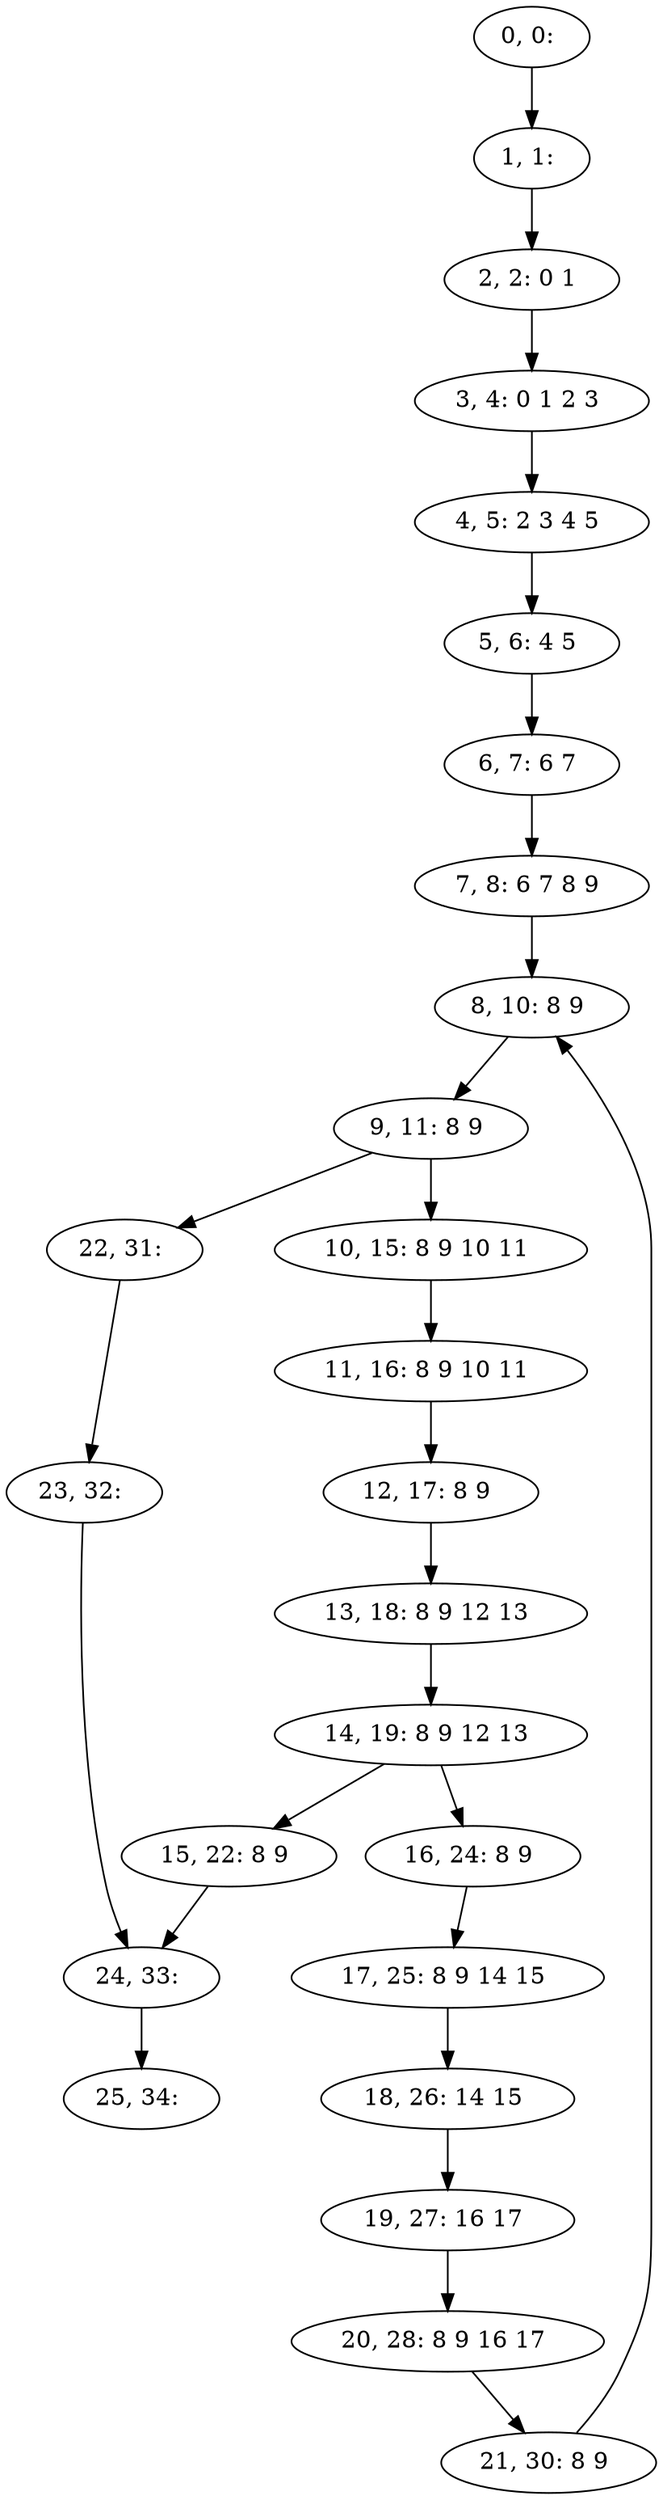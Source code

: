 digraph G {
0[label="0, 0: "];
1[label="1, 1: "];
2[label="2, 2: 0 1 "];
3[label="3, 4: 0 1 2 3 "];
4[label="4, 5: 2 3 4 5 "];
5[label="5, 6: 4 5 "];
6[label="6, 7: 6 7 "];
7[label="7, 8: 6 7 8 9 "];
8[label="8, 10: 8 9 "];
9[label="9, 11: 8 9 "];
10[label="10, 15: 8 9 10 11 "];
11[label="11, 16: 8 9 10 11 "];
12[label="12, 17: 8 9 "];
13[label="13, 18: 8 9 12 13 "];
14[label="14, 19: 8 9 12 13 "];
15[label="15, 22: 8 9 "];
16[label="16, 24: 8 9 "];
17[label="17, 25: 8 9 14 15 "];
18[label="18, 26: 14 15 "];
19[label="19, 27: 16 17 "];
20[label="20, 28: 8 9 16 17 "];
21[label="21, 30: 8 9 "];
22[label="22, 31: "];
23[label="23, 32: "];
24[label="24, 33: "];
25[label="25, 34: "];
0->1 ;
1->2 ;
2->3 ;
3->4 ;
4->5 ;
5->6 ;
6->7 ;
7->8 ;
8->9 ;
9->10 ;
9->22 ;
10->11 ;
11->12 ;
12->13 ;
13->14 ;
14->15 ;
14->16 ;
15->24 ;
16->17 ;
17->18 ;
18->19 ;
19->20 ;
20->21 ;
21->8 ;
22->23 ;
23->24 ;
24->25 ;
}
